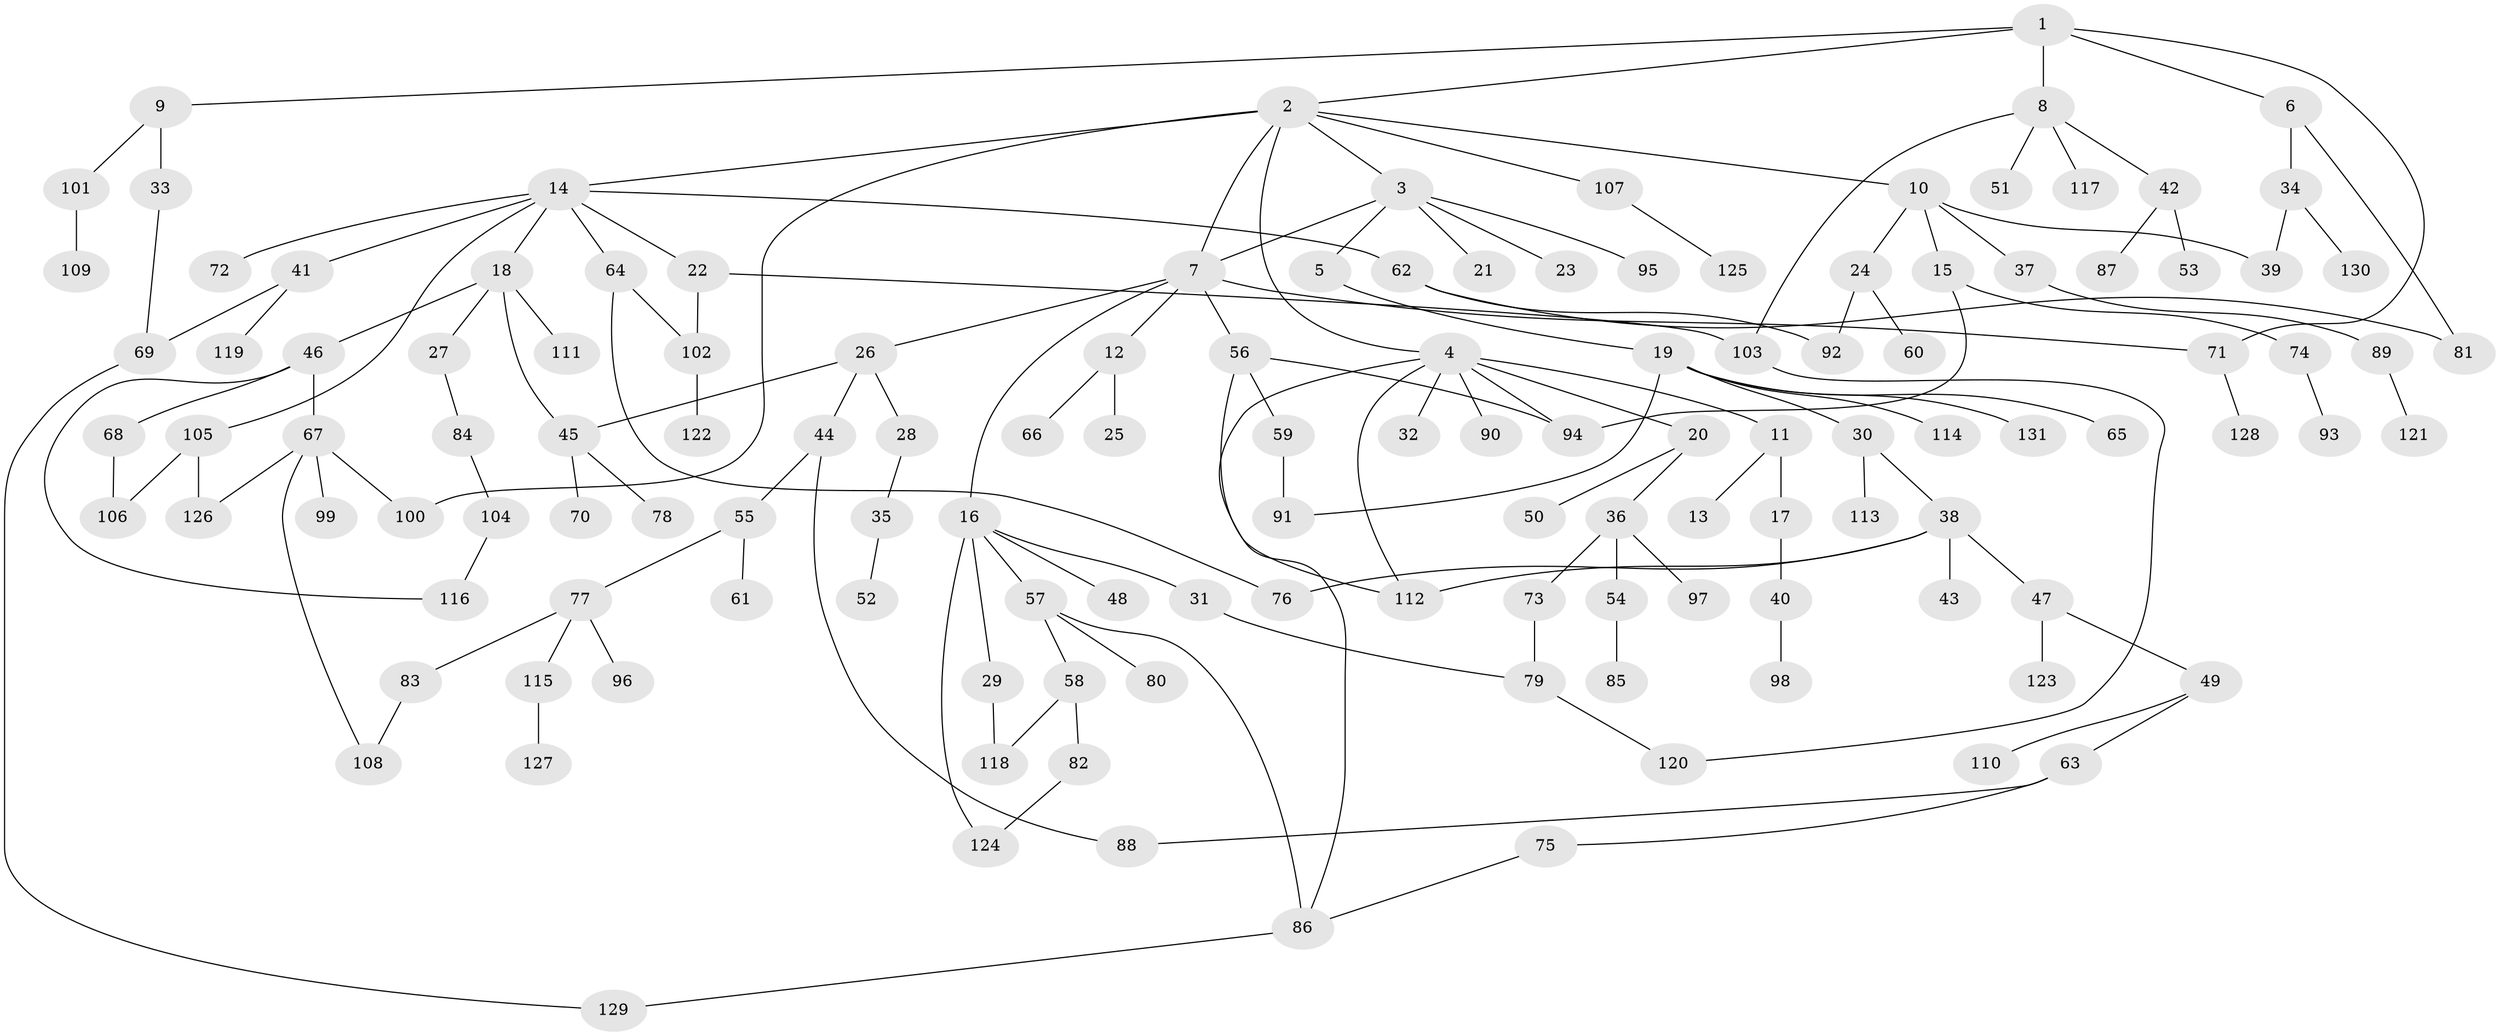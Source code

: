 // coarse degree distribution, {6: 0.02197802197802198, 5: 0.06593406593406594, 1: 0.43956043956043955, 2: 0.26373626373626374, 4: 0.04395604395604396, 3: 0.10989010989010989, 7: 0.02197802197802198, 8: 0.01098901098901099, 12: 0.02197802197802198}
// Generated by graph-tools (version 1.1) at 2025/45/03/04/25 21:45:55]
// undirected, 131 vertices, 158 edges
graph export_dot {
graph [start="1"]
  node [color=gray90,style=filled];
  1;
  2;
  3;
  4;
  5;
  6;
  7;
  8;
  9;
  10;
  11;
  12;
  13;
  14;
  15;
  16;
  17;
  18;
  19;
  20;
  21;
  22;
  23;
  24;
  25;
  26;
  27;
  28;
  29;
  30;
  31;
  32;
  33;
  34;
  35;
  36;
  37;
  38;
  39;
  40;
  41;
  42;
  43;
  44;
  45;
  46;
  47;
  48;
  49;
  50;
  51;
  52;
  53;
  54;
  55;
  56;
  57;
  58;
  59;
  60;
  61;
  62;
  63;
  64;
  65;
  66;
  67;
  68;
  69;
  70;
  71;
  72;
  73;
  74;
  75;
  76;
  77;
  78;
  79;
  80;
  81;
  82;
  83;
  84;
  85;
  86;
  87;
  88;
  89;
  90;
  91;
  92;
  93;
  94;
  95;
  96;
  97;
  98;
  99;
  100;
  101;
  102;
  103;
  104;
  105;
  106;
  107;
  108;
  109;
  110;
  111;
  112;
  113;
  114;
  115;
  116;
  117;
  118;
  119;
  120;
  121;
  122;
  123;
  124;
  125;
  126;
  127;
  128;
  129;
  130;
  131;
  1 -- 2;
  1 -- 6;
  1 -- 8;
  1 -- 9;
  1 -- 71;
  2 -- 3;
  2 -- 4;
  2 -- 7;
  2 -- 10;
  2 -- 14;
  2 -- 100;
  2 -- 107;
  3 -- 5;
  3 -- 21;
  3 -- 23;
  3 -- 95;
  3 -- 7;
  4 -- 11;
  4 -- 20;
  4 -- 32;
  4 -- 90;
  4 -- 112;
  4 -- 94;
  4 -- 86;
  5 -- 19;
  6 -- 34;
  6 -- 81;
  7 -- 12;
  7 -- 16;
  7 -- 26;
  7 -- 56;
  7 -- 71;
  8 -- 42;
  8 -- 51;
  8 -- 103;
  8 -- 117;
  9 -- 33;
  9 -- 101;
  10 -- 15;
  10 -- 24;
  10 -- 37;
  10 -- 39;
  11 -- 13;
  11 -- 17;
  12 -- 25;
  12 -- 66;
  14 -- 18;
  14 -- 22;
  14 -- 41;
  14 -- 62;
  14 -- 64;
  14 -- 72;
  14 -- 105;
  15 -- 74;
  15 -- 94;
  16 -- 29;
  16 -- 31;
  16 -- 48;
  16 -- 57;
  16 -- 124;
  17 -- 40;
  18 -- 27;
  18 -- 46;
  18 -- 111;
  18 -- 45;
  19 -- 30;
  19 -- 65;
  19 -- 91;
  19 -- 114;
  19 -- 131;
  20 -- 36;
  20 -- 50;
  22 -- 102;
  22 -- 103;
  24 -- 60;
  24 -- 92;
  26 -- 28;
  26 -- 44;
  26 -- 45;
  27 -- 84;
  28 -- 35;
  29 -- 118;
  30 -- 38;
  30 -- 113;
  31 -- 79;
  33 -- 69;
  34 -- 130;
  34 -- 39;
  35 -- 52;
  36 -- 54;
  36 -- 73;
  36 -- 97;
  37 -- 89;
  38 -- 43;
  38 -- 47;
  38 -- 76;
  38 -- 112;
  40 -- 98;
  41 -- 119;
  41 -- 69;
  42 -- 53;
  42 -- 87;
  44 -- 55;
  44 -- 88;
  45 -- 70;
  45 -- 78;
  46 -- 67;
  46 -- 68;
  46 -- 116;
  47 -- 49;
  47 -- 123;
  49 -- 63;
  49 -- 110;
  54 -- 85;
  55 -- 61;
  55 -- 77;
  56 -- 59;
  56 -- 112;
  56 -- 94;
  57 -- 58;
  57 -- 80;
  57 -- 86;
  58 -- 82;
  58 -- 118;
  59 -- 91;
  62 -- 92;
  62 -- 81;
  63 -- 75;
  63 -- 88;
  64 -- 76;
  64 -- 102;
  67 -- 99;
  67 -- 108;
  67 -- 100;
  67 -- 126;
  68 -- 106;
  69 -- 129;
  71 -- 128;
  73 -- 79;
  74 -- 93;
  75 -- 86;
  77 -- 83;
  77 -- 96;
  77 -- 115;
  79 -- 120;
  82 -- 124;
  83 -- 108;
  84 -- 104;
  86 -- 129;
  89 -- 121;
  101 -- 109;
  102 -- 122;
  103 -- 120;
  104 -- 116;
  105 -- 126;
  105 -- 106;
  107 -- 125;
  115 -- 127;
}
